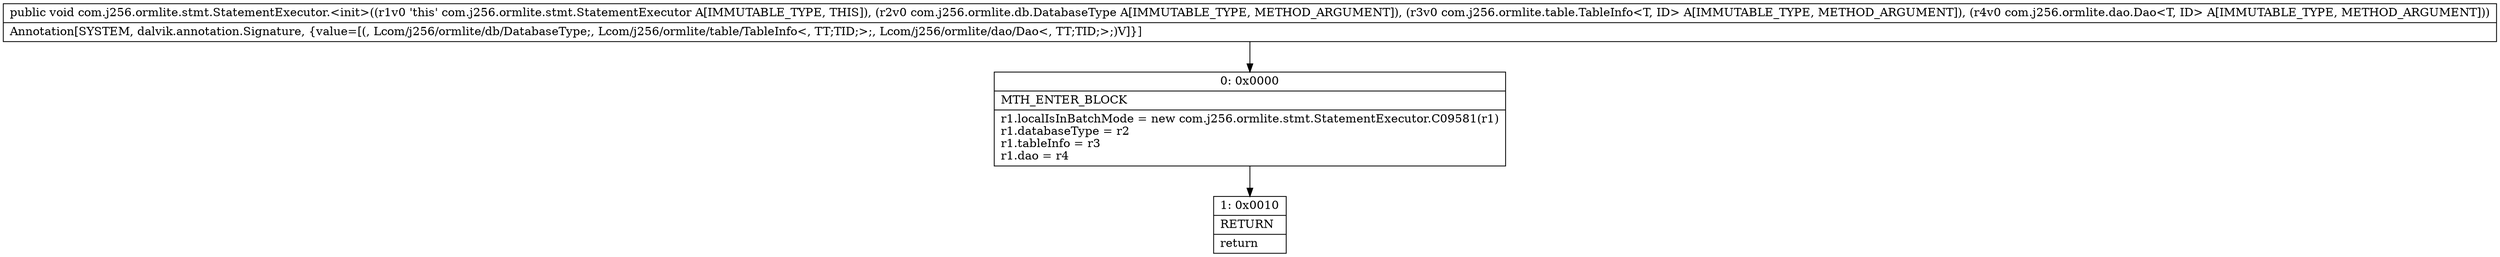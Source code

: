 digraph "CFG forcom.j256.ormlite.stmt.StatementExecutor.\<init\>(Lcom\/j256\/ormlite\/db\/DatabaseType;Lcom\/j256\/ormlite\/table\/TableInfo;Lcom\/j256\/ormlite\/dao\/Dao;)V" {
Node_0 [shape=record,label="{0\:\ 0x0000|MTH_ENTER_BLOCK\l|r1.localIsInBatchMode = new com.j256.ormlite.stmt.StatementExecutor.C09581(r1)\lr1.databaseType = r2\lr1.tableInfo = r3\lr1.dao = r4\l}"];
Node_1 [shape=record,label="{1\:\ 0x0010|RETURN\l|return\l}"];
MethodNode[shape=record,label="{public void com.j256.ormlite.stmt.StatementExecutor.\<init\>((r1v0 'this' com.j256.ormlite.stmt.StatementExecutor A[IMMUTABLE_TYPE, THIS]), (r2v0 com.j256.ormlite.db.DatabaseType A[IMMUTABLE_TYPE, METHOD_ARGUMENT]), (r3v0 com.j256.ormlite.table.TableInfo\<T, ID\> A[IMMUTABLE_TYPE, METHOD_ARGUMENT]), (r4v0 com.j256.ormlite.dao.Dao\<T, ID\> A[IMMUTABLE_TYPE, METHOD_ARGUMENT]))  | Annotation[SYSTEM, dalvik.annotation.Signature, \{value=[(, Lcom\/j256\/ormlite\/db\/DatabaseType;, Lcom\/j256\/ormlite\/table\/TableInfo\<, TT;TID;\>;, Lcom\/j256\/ormlite\/dao\/Dao\<, TT;TID;\>;)V]\}]\l}"];
MethodNode -> Node_0;
Node_0 -> Node_1;
}


